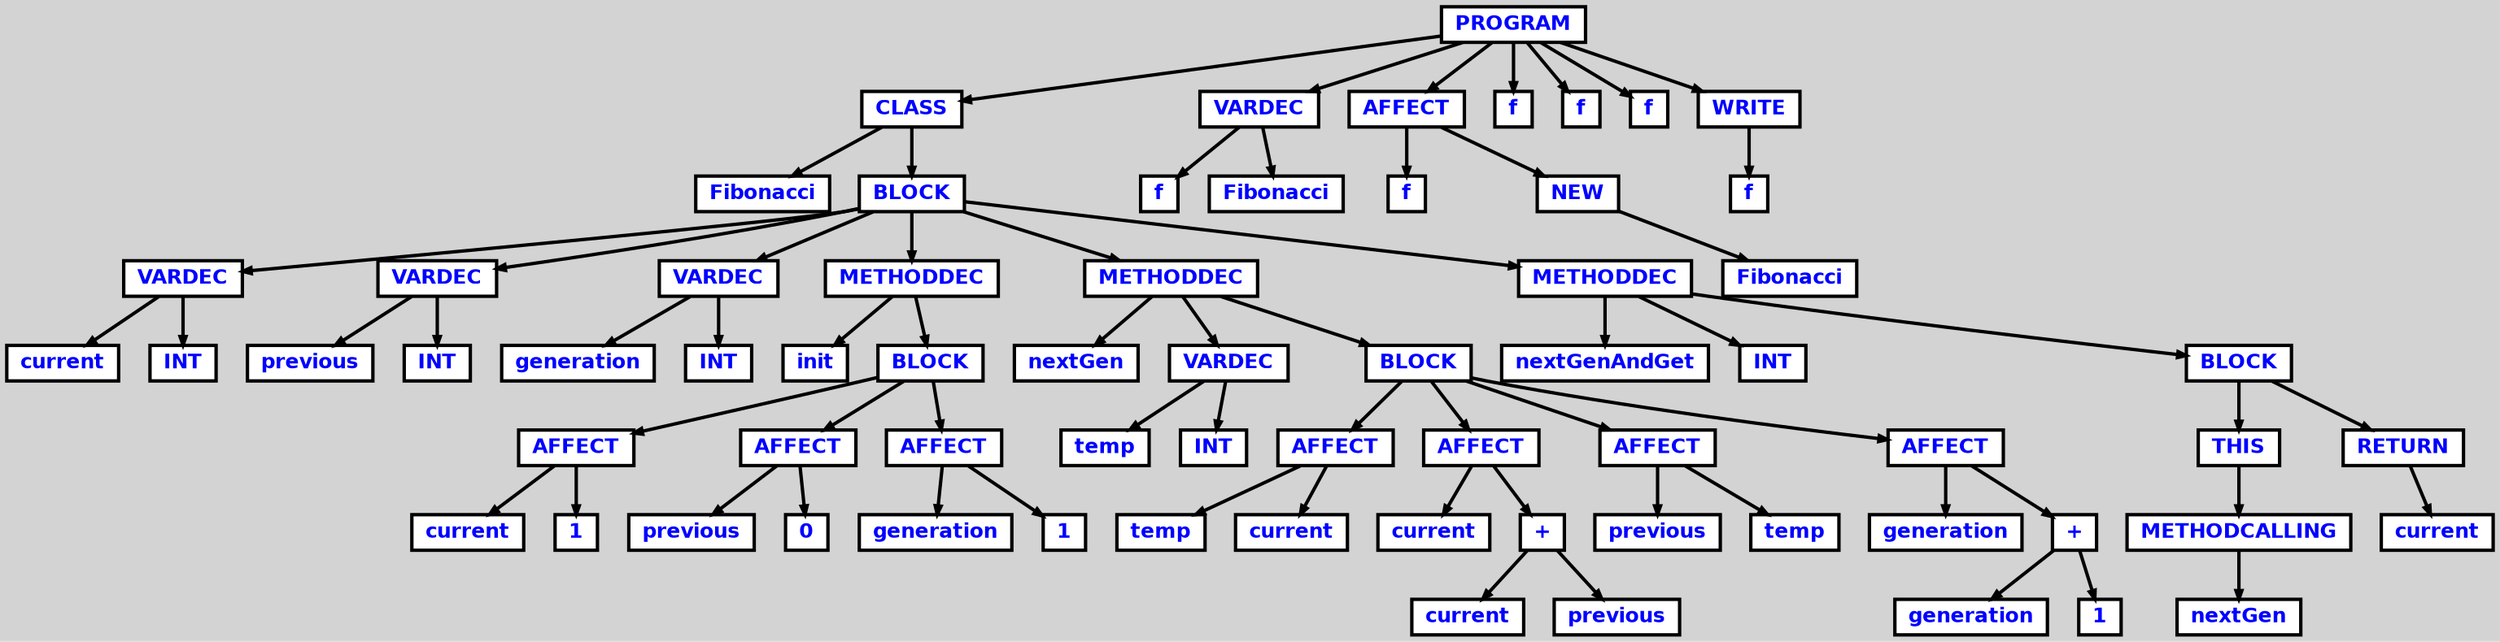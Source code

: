 digraph {

	ordering=out;
	ranksep=.4;
	bgcolor="lightgrey"; node [shape=box, fixedsize=false, fontsize=12, fontname="Helvetica-bold", fontcolor="blue"
		width=.25, height=.25, color="black", fillcolor="white", style="filled, solid, bold"];
	edge [arrowsize=.5, color="black", style="bold"]

  n0 [label="PROGRAM"];
  n1 [label="CLASS"];
  n1 [label="CLASS"];
  n2 [label="Fibonacci"];
  n3 [label="BLOCK"];
  n3 [label="BLOCK"];
  n4 [label="VARDEC"];
  n4 [label="VARDEC"];
  n5 [label="current"];
  n6 [label="INT"];
  n7 [label="VARDEC"];
  n7 [label="VARDEC"];
  n8 [label="previous"];
  n9 [label="INT"];
  n10 [label="VARDEC"];
  n10 [label="VARDEC"];
  n11 [label="generation"];
  n12 [label="INT"];
  n13 [label="METHODDEC"];
  n13 [label="METHODDEC"];
  n14 [label="init"];
  n15 [label="BLOCK"];
  n15 [label="BLOCK"];
  n16 [label="AFFECT"];
  n16 [label="AFFECT"];
  n17 [label="current"];
  n18 [label="1"];
  n19 [label="AFFECT"];
  n19 [label="AFFECT"];
  n20 [label="previous"];
  n21 [label="0"];
  n22 [label="AFFECT"];
  n22 [label="AFFECT"];
  n23 [label="generation"];
  n24 [label="1"];
  n25 [label="METHODDEC"];
  n25 [label="METHODDEC"];
  n26 [label="nextGen"];
  n27 [label="VARDEC"];
  n27 [label="VARDEC"];
  n28 [label="temp"];
  n29 [label="INT"];
  n30 [label="BLOCK"];
  n30 [label="BLOCK"];
  n31 [label="AFFECT"];
  n31 [label="AFFECT"];
  n32 [label="temp"];
  n33 [label="current"];
  n34 [label="AFFECT"];
  n34 [label="AFFECT"];
  n35 [label="current"];
  n36 [label="+"];
  n36 [label="+"];
  n37 [label="current"];
  n38 [label="previous"];
  n39 [label="AFFECT"];
  n39 [label="AFFECT"];
  n40 [label="previous"];
  n41 [label="temp"];
  n42 [label="AFFECT"];
  n42 [label="AFFECT"];
  n43 [label="generation"];
  n44 [label="+"];
  n44 [label="+"];
  n45 [label="generation"];
  n46 [label="1"];
  n47 [label="METHODDEC"];
  n47 [label="METHODDEC"];
  n48 [label="nextGenAndGet"];
  n49 [label="INT"];
  n50 [label="BLOCK"];
  n50 [label="BLOCK"];
  n51 [label="THIS"];
  n51 [label="THIS"];
  n52 [label="METHODCALLING"];
  n52 [label="METHODCALLING"];
  n53 [label="nextGen"];
  n54 [label="RETURN"];
  n54 [label="RETURN"];
  n55 [label="current"];
  n56 [label="VARDEC"];
  n56 [label="VARDEC"];
  n57 [label="f"];
  n58 [label="Fibonacci"];
  n59 [label="AFFECT"];
  n59 [label="AFFECT"];
  n60 [label="f"];
  n61 [label="NEW"];
  n61 [label="NEW"];
  n62 [label="Fibonacci"];
  n63 [label="f"];
  n64 [label="f"];
  n65 [label="f"];
  n66 [label="WRITE"];
  n66 [label="WRITE"];
  n67 [label="f"];

  n0 -> n1 // "PROGRAM" -> "CLASS"
  n1 -> n2 // "CLASS" -> "Fibonacci"
  n1 -> n3 // "CLASS" -> "BLOCK"
  n3 -> n4 // "BLOCK" -> "VARDEC"
  n4 -> n5 // "VARDEC" -> "current"
  n4 -> n6 // "VARDEC" -> "INT"
  n3 -> n7 // "BLOCK" -> "VARDEC"
  n7 -> n8 // "VARDEC" -> "previous"
  n7 -> n9 // "VARDEC" -> "INT"
  n3 -> n10 // "BLOCK" -> "VARDEC"
  n10 -> n11 // "VARDEC" -> "generation"
  n10 -> n12 // "VARDEC" -> "INT"
  n3 -> n13 // "BLOCK" -> "METHODDEC"
  n13 -> n14 // "METHODDEC" -> "init"
  n13 -> n15 // "METHODDEC" -> "BLOCK"
  n15 -> n16 // "BLOCK" -> "AFFECT"
  n16 -> n17 // "AFFECT" -> "current"
  n16 -> n18 // "AFFECT" -> "1"
  n15 -> n19 // "BLOCK" -> "AFFECT"
  n19 -> n20 // "AFFECT" -> "previous"
  n19 -> n21 // "AFFECT" -> "0"
  n15 -> n22 // "BLOCK" -> "AFFECT"
  n22 -> n23 // "AFFECT" -> "generation"
  n22 -> n24 // "AFFECT" -> "1"
  n3 -> n25 // "BLOCK" -> "METHODDEC"
  n25 -> n26 // "METHODDEC" -> "nextGen"
  n25 -> n27 // "METHODDEC" -> "VARDEC"
  n27 -> n28 // "VARDEC" -> "temp"
  n27 -> n29 // "VARDEC" -> "INT"
  n25 -> n30 // "METHODDEC" -> "BLOCK"
  n30 -> n31 // "BLOCK" -> "AFFECT"
  n31 -> n32 // "AFFECT" -> "temp"
  n31 -> n33 // "AFFECT" -> "current"
  n30 -> n34 // "BLOCK" -> "AFFECT"
  n34 -> n35 // "AFFECT" -> "current"
  n34 -> n36 // "AFFECT" -> "+"
  n36 -> n37 // "+" -> "current"
  n36 -> n38 // "+" -> "previous"
  n30 -> n39 // "BLOCK" -> "AFFECT"
  n39 -> n40 // "AFFECT" -> "previous"
  n39 -> n41 // "AFFECT" -> "temp"
  n30 -> n42 // "BLOCK" -> "AFFECT"
  n42 -> n43 // "AFFECT" -> "generation"
  n42 -> n44 // "AFFECT" -> "+"
  n44 -> n45 // "+" -> "generation"
  n44 -> n46 // "+" -> "1"
  n3 -> n47 // "BLOCK" -> "METHODDEC"
  n47 -> n48 // "METHODDEC" -> "nextGenAndGet"
  n47 -> n49 // "METHODDEC" -> "INT"
  n47 -> n50 // "METHODDEC" -> "BLOCK"
  n50 -> n51 // "BLOCK" -> "THIS"
  n51 -> n52 // "THIS" -> "METHODCALLING"
  n52 -> n53 // "METHODCALLING" -> "nextGen"
  n50 -> n54 // "BLOCK" -> "RETURN"
  n54 -> n55 // "RETURN" -> "current"
  n0 -> n56 // "PROGRAM" -> "VARDEC"
  n56 -> n57 // "VARDEC" -> "f"
  n56 -> n58 // "VARDEC" -> "Fibonacci"
  n0 -> n59 // "PROGRAM" -> "AFFECT"
  n59 -> n60 // "AFFECT" -> "f"
  n59 -> n61 // "AFFECT" -> "NEW"
  n61 -> n62 // "NEW" -> "Fibonacci"
  n0 -> n63 // "PROGRAM" -> "f"
  n0 -> n64 // "PROGRAM" -> "f"
  n0 -> n65 // "PROGRAM" -> "f"
  n0 -> n66 // "PROGRAM" -> "WRITE"
  n66 -> n67 // "WRITE" -> "f"

}
